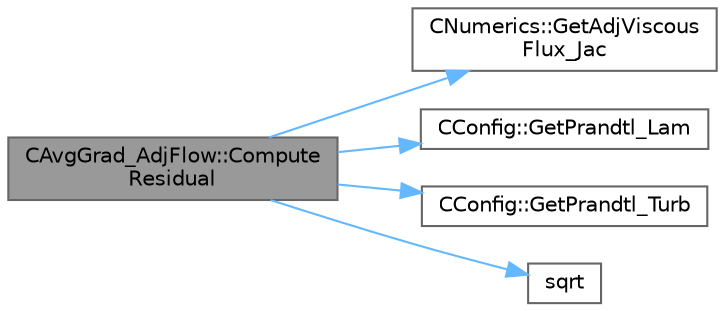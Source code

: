 digraph "CAvgGrad_AdjFlow::ComputeResidual"
{
 // LATEX_PDF_SIZE
  bgcolor="transparent";
  edge [fontname=Helvetica,fontsize=10,labelfontname=Helvetica,labelfontsize=10];
  node [fontname=Helvetica,fontsize=10,shape=box,height=0.2,width=0.4];
  rankdir="LR";
  Node1 [id="Node000001",label="CAvgGrad_AdjFlow::Compute\lResidual",height=0.2,width=0.4,color="gray40", fillcolor="grey60", style="filled", fontcolor="black",tooltip="Residual computation."];
  Node1 -> Node2 [id="edge1_Node000001_Node000002",color="steelblue1",style="solid",tooltip=" "];
  Node2 [id="Node000002",label="CNumerics::GetAdjViscous\lFlux_Jac",height=0.2,width=0.4,color="grey40", fillcolor="white", style="filled",URL="$classCNumerics.html#ae04a2cd3df4b2011d996deac1d0fb4a6",tooltip="Compute viscous residual and jacobian."];
  Node1 -> Node3 [id="edge2_Node000001_Node000003",color="steelblue1",style="solid",tooltip=" "];
  Node3 [id="Node000003",label="CConfig::GetPrandtl_Lam",height=0.2,width=0.4,color="grey40", fillcolor="white", style="filled",URL="$classCConfig.html#a502035c2b049606186e11e01b7df626a",tooltip="Get the value of the laminar Prandtl number."];
  Node1 -> Node4 [id="edge3_Node000001_Node000004",color="steelblue1",style="solid",tooltip=" "];
  Node4 [id="Node000004",label="CConfig::GetPrandtl_Turb",height=0.2,width=0.4,color="grey40", fillcolor="white", style="filled",URL="$classCConfig.html#a4b89ad15fa82f93ca8ccfe945e2c14a7",tooltip="Get the value of the turbulent Prandtl number."];
  Node1 -> Node5 [id="edge4_Node000001_Node000005",color="steelblue1",style="solid",tooltip=" "];
  Node5 [id="Node000005",label="sqrt",height=0.2,width=0.4,color="grey40", fillcolor="white", style="filled",URL="$group__SIMD.html#ga54a1925ab40fb4249ea255072520de35",tooltip=" "];
}
